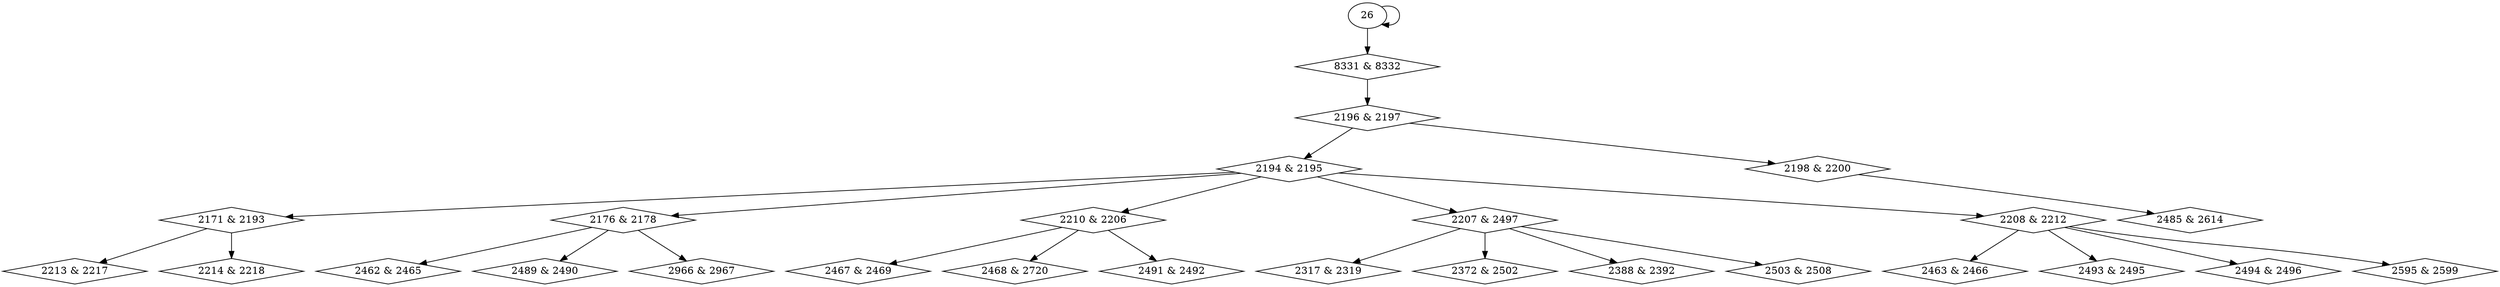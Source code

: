 digraph {
0 [label = "2171 & 2193", shape = diamond];
1 [label = "2176 & 2178", shape = diamond];
2 [label = "2210 & 2206", shape = diamond];
3 [label = "2194 & 2195", shape = diamond];
4 [label = "2196 & 2197", shape = diamond];
5 [label = "2198 & 2200", shape = diamond];
6 [label = "2207 & 2497", shape = diamond];
7 [label = "2208 & 2212", shape = diamond];
8 [label = "2213 & 2217", shape = diamond];
9 [label = "2214 & 2218", shape = diamond];
10 [label = "2317 & 2319", shape = diamond];
11 [label = "2372 & 2502", shape = diamond];
12 [label = "2388 & 2392", shape = diamond];
13 [label = "2462 & 2465", shape = diamond];
14 [label = "2463 & 2466", shape = diamond];
15 [label = "2467 & 2469", shape = diamond];
16 [label = "2468 & 2720", shape = diamond];
17 [label = "2485 & 2614", shape = diamond];
18 [label = "2489 & 2490", shape = diamond];
19 [label = "2491 & 2492", shape = diamond];
20 [label = "2493 & 2495", shape = diamond];
21 [label = "2494 & 2496", shape = diamond];
22 [label = "2503 & 2508", shape = diamond];
23 [label = "2595 & 2599", shape = diamond];
24 [label = "2966 & 2967", shape = diamond];
25 [label = "8331 & 8332", shape = diamond];
3 -> 0;
3 -> 1;
3 -> 2;
4 -> 3;
25 -> 4;
4 -> 5;
3 -> 6;
3 -> 7;
0 -> 8;
0 -> 9;
6 -> 10;
6 -> 11;
6 -> 12;
1 -> 13;
7 -> 14;
2 -> 15;
2 -> 16;
5 -> 17;
1 -> 18;
2 -> 19;
7 -> 20;
7 -> 21;
6 -> 22;
7 -> 23;
1 -> 24;
26 -> 25;
26 -> 26;
}
